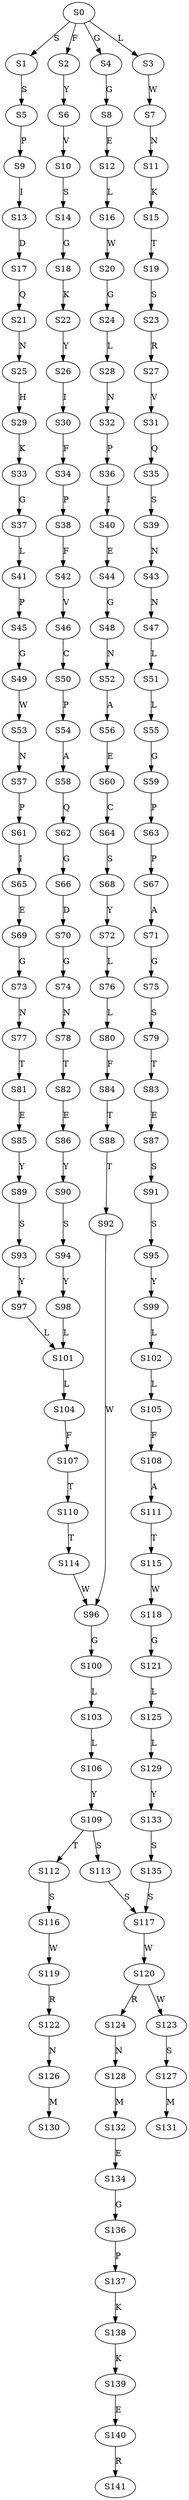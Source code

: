 strict digraph  {
	S0 -> S1 [ label = S ];
	S0 -> S2 [ label = F ];
	S0 -> S3 [ label = L ];
	S0 -> S4 [ label = G ];
	S1 -> S5 [ label = S ];
	S2 -> S6 [ label = Y ];
	S3 -> S7 [ label = W ];
	S4 -> S8 [ label = G ];
	S5 -> S9 [ label = P ];
	S6 -> S10 [ label = V ];
	S7 -> S11 [ label = N ];
	S8 -> S12 [ label = E ];
	S9 -> S13 [ label = I ];
	S10 -> S14 [ label = S ];
	S11 -> S15 [ label = K ];
	S12 -> S16 [ label = L ];
	S13 -> S17 [ label = D ];
	S14 -> S18 [ label = G ];
	S15 -> S19 [ label = T ];
	S16 -> S20 [ label = W ];
	S17 -> S21 [ label = Q ];
	S18 -> S22 [ label = K ];
	S19 -> S23 [ label = S ];
	S20 -> S24 [ label = G ];
	S21 -> S25 [ label = N ];
	S22 -> S26 [ label = Y ];
	S23 -> S27 [ label = R ];
	S24 -> S28 [ label = L ];
	S25 -> S29 [ label = H ];
	S26 -> S30 [ label = I ];
	S27 -> S31 [ label = V ];
	S28 -> S32 [ label = N ];
	S29 -> S33 [ label = K ];
	S30 -> S34 [ label = F ];
	S31 -> S35 [ label = Q ];
	S32 -> S36 [ label = P ];
	S33 -> S37 [ label = G ];
	S34 -> S38 [ label = P ];
	S35 -> S39 [ label = S ];
	S36 -> S40 [ label = I ];
	S37 -> S41 [ label = L ];
	S38 -> S42 [ label = F ];
	S39 -> S43 [ label = N ];
	S40 -> S44 [ label = E ];
	S41 -> S45 [ label = P ];
	S42 -> S46 [ label = V ];
	S43 -> S47 [ label = N ];
	S44 -> S48 [ label = G ];
	S45 -> S49 [ label = G ];
	S46 -> S50 [ label = C ];
	S47 -> S51 [ label = L ];
	S48 -> S52 [ label = N ];
	S49 -> S53 [ label = W ];
	S50 -> S54 [ label = P ];
	S51 -> S55 [ label = L ];
	S52 -> S56 [ label = A ];
	S53 -> S57 [ label = N ];
	S54 -> S58 [ label = A ];
	S55 -> S59 [ label = G ];
	S56 -> S60 [ label = E ];
	S57 -> S61 [ label = P ];
	S58 -> S62 [ label = Q ];
	S59 -> S63 [ label = P ];
	S60 -> S64 [ label = C ];
	S61 -> S65 [ label = I ];
	S62 -> S66 [ label = G ];
	S63 -> S67 [ label = P ];
	S64 -> S68 [ label = S ];
	S65 -> S69 [ label = E ];
	S66 -> S70 [ label = D ];
	S67 -> S71 [ label = A ];
	S68 -> S72 [ label = Y ];
	S69 -> S73 [ label = G ];
	S70 -> S74 [ label = G ];
	S71 -> S75 [ label = G ];
	S72 -> S76 [ label = L ];
	S73 -> S77 [ label = N ];
	S74 -> S78 [ label = N ];
	S75 -> S79 [ label = S ];
	S76 -> S80 [ label = L ];
	S77 -> S81 [ label = T ];
	S78 -> S82 [ label = T ];
	S79 -> S83 [ label = T ];
	S80 -> S84 [ label = F ];
	S81 -> S85 [ label = E ];
	S82 -> S86 [ label = E ];
	S83 -> S87 [ label = E ];
	S84 -> S88 [ label = T ];
	S85 -> S89 [ label = Y ];
	S86 -> S90 [ label = Y ];
	S87 -> S91 [ label = S ];
	S88 -> S92 [ label = T ];
	S89 -> S93 [ label = S ];
	S90 -> S94 [ label = S ];
	S91 -> S95 [ label = S ];
	S92 -> S96 [ label = W ];
	S93 -> S97 [ label = Y ];
	S94 -> S98 [ label = Y ];
	S95 -> S99 [ label = Y ];
	S96 -> S100 [ label = G ];
	S97 -> S101 [ label = L ];
	S98 -> S101 [ label = L ];
	S99 -> S102 [ label = L ];
	S100 -> S103 [ label = L ];
	S101 -> S104 [ label = L ];
	S102 -> S105 [ label = L ];
	S103 -> S106 [ label = L ];
	S104 -> S107 [ label = F ];
	S105 -> S108 [ label = F ];
	S106 -> S109 [ label = Y ];
	S107 -> S110 [ label = T ];
	S108 -> S111 [ label = A ];
	S109 -> S112 [ label = T ];
	S109 -> S113 [ label = S ];
	S110 -> S114 [ label = T ];
	S111 -> S115 [ label = T ];
	S112 -> S116 [ label = S ];
	S113 -> S117 [ label = S ];
	S114 -> S96 [ label = W ];
	S115 -> S118 [ label = W ];
	S116 -> S119 [ label = W ];
	S117 -> S120 [ label = W ];
	S118 -> S121 [ label = G ];
	S119 -> S122 [ label = R ];
	S120 -> S123 [ label = W ];
	S120 -> S124 [ label = R ];
	S121 -> S125 [ label = L ];
	S122 -> S126 [ label = N ];
	S123 -> S127 [ label = S ];
	S124 -> S128 [ label = N ];
	S125 -> S129 [ label = L ];
	S126 -> S130 [ label = M ];
	S127 -> S131 [ label = M ];
	S128 -> S132 [ label = M ];
	S129 -> S133 [ label = Y ];
	S132 -> S134 [ label = E ];
	S133 -> S135 [ label = S ];
	S134 -> S136 [ label = G ];
	S135 -> S117 [ label = S ];
	S136 -> S137 [ label = P ];
	S137 -> S138 [ label = K ];
	S138 -> S139 [ label = K ];
	S139 -> S140 [ label = E ];
	S140 -> S141 [ label = R ];
}
